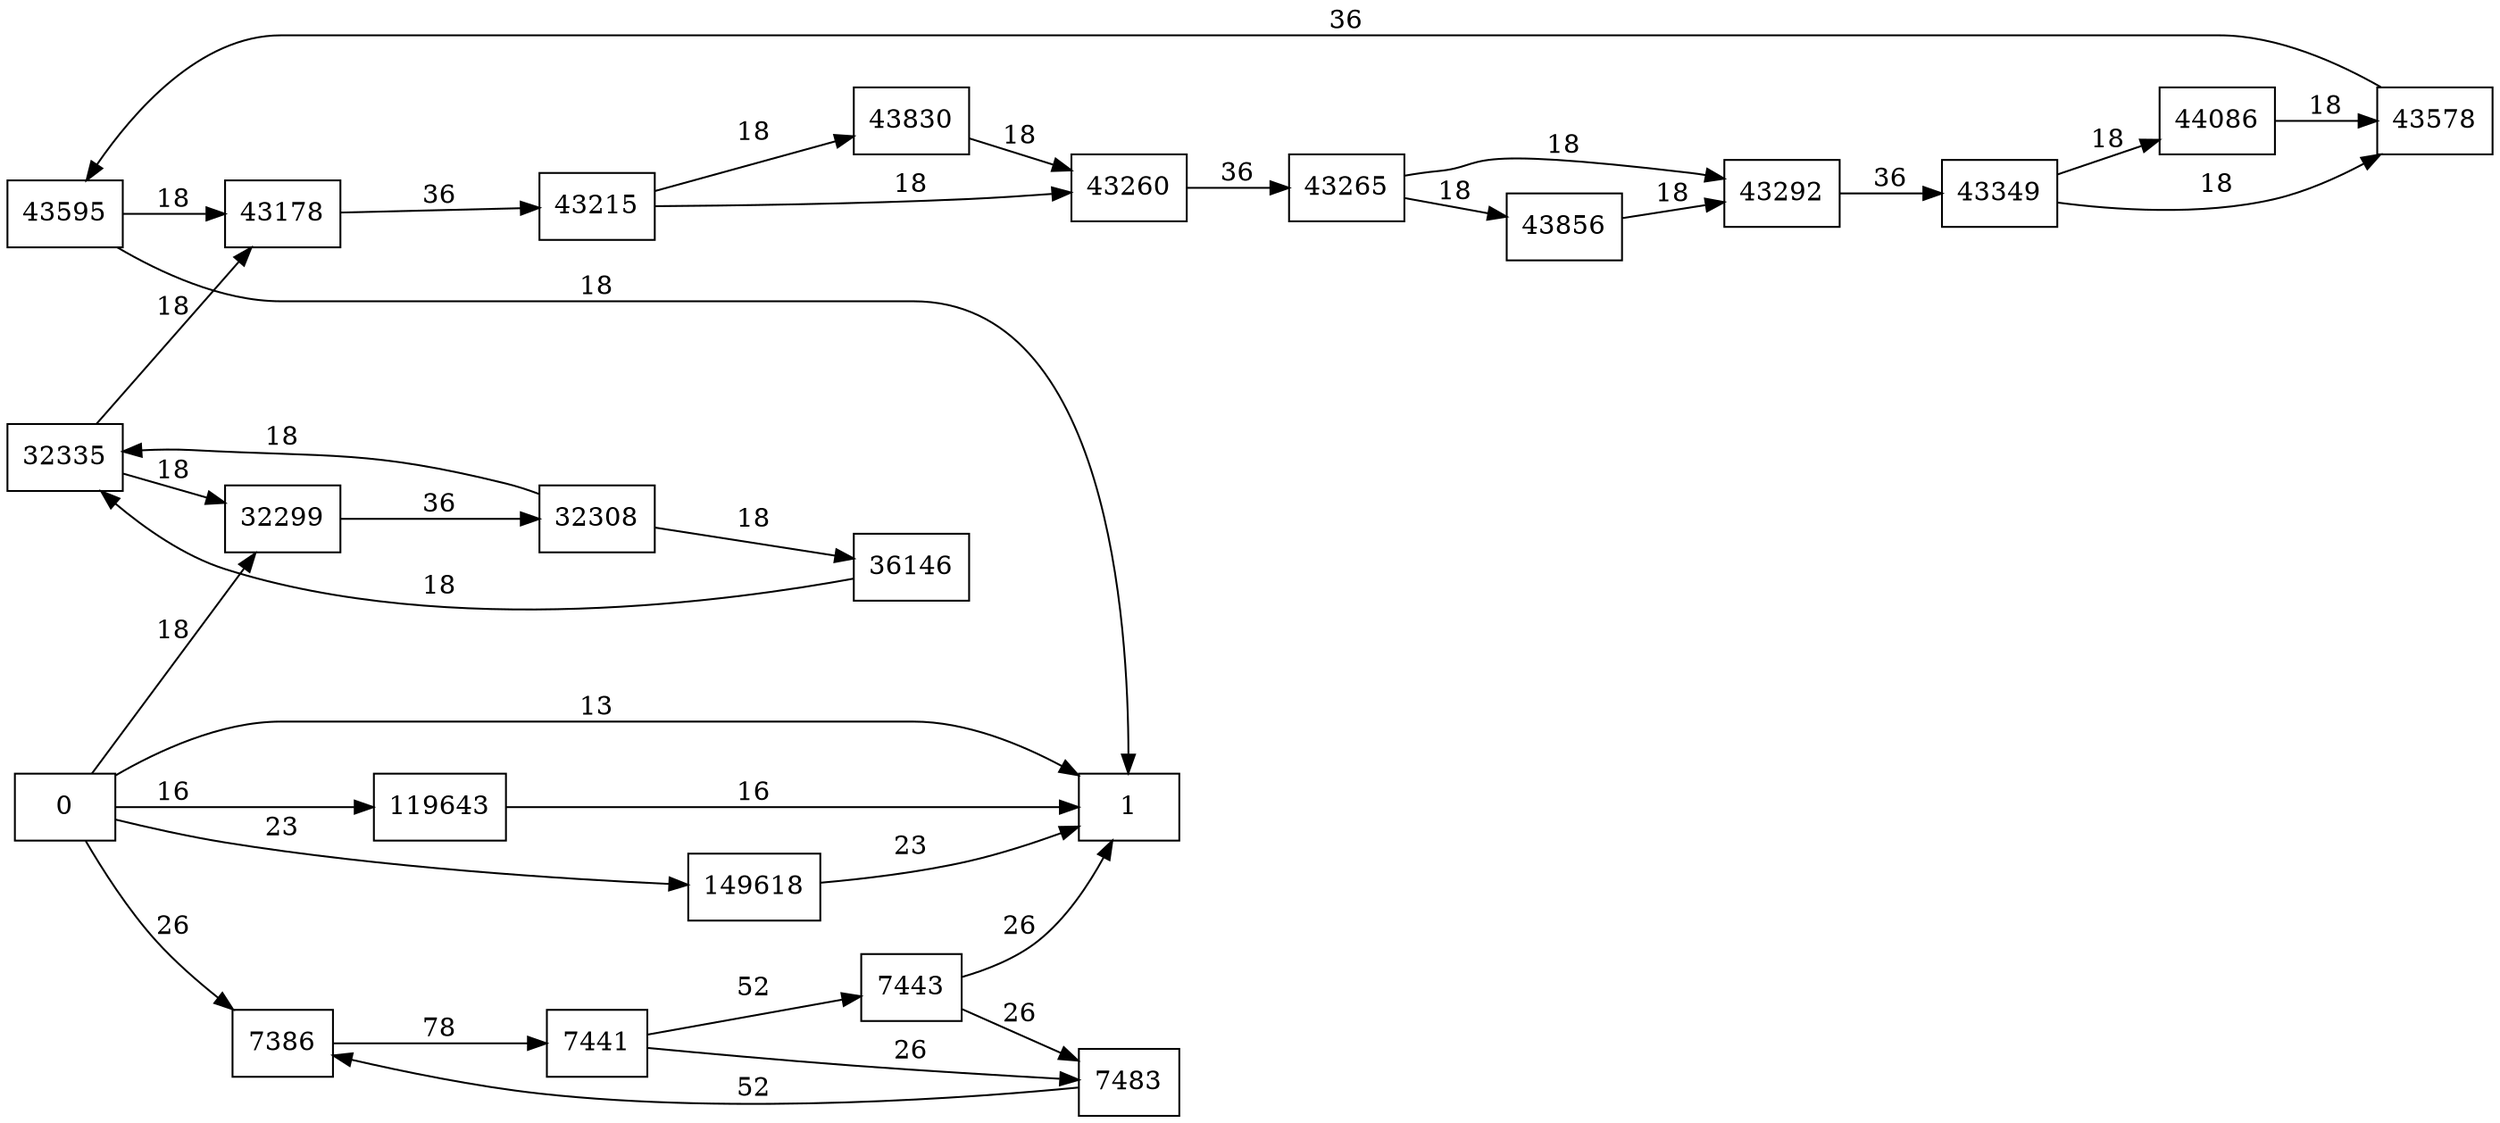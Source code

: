 digraph {
	graph [rankdir=LR]
	node [shape=rectangle]
	7386 -> 7441 [label=78]
	7441 -> 7443 [label=52]
	7441 -> 7483 [label=26]
	7443 -> 7483 [label=26]
	7443 -> 1 [label=26]
	7483 -> 7386 [label=52]
	32299 -> 32308 [label=36]
	32308 -> 32335 [label=18]
	32308 -> 36146 [label=18]
	32335 -> 32299 [label=18]
	32335 -> 43178 [label=18]
	36146 -> 32335 [label=18]
	43178 -> 43215 [label=36]
	43215 -> 43260 [label=18]
	43215 -> 43830 [label=18]
	43260 -> 43265 [label=36]
	43265 -> 43292 [label=18]
	43265 -> 43856 [label=18]
	43292 -> 43349 [label=36]
	43349 -> 43578 [label=18]
	43349 -> 44086 [label=18]
	43578 -> 43595 [label=36]
	43595 -> 43178 [label=18]
	43595 -> 1 [label=18]
	43830 -> 43260 [label=18]
	43856 -> 43292 [label=18]
	44086 -> 43578 [label=18]
	119643 -> 1 [label=16]
	149618 -> 1 [label=23]
	0 -> 7386 [label=26]
	0 -> 32299 [label=18]
	0 -> 1 [label=13]
	0 -> 119643 [label=16]
	0 -> 149618 [label=23]
}
